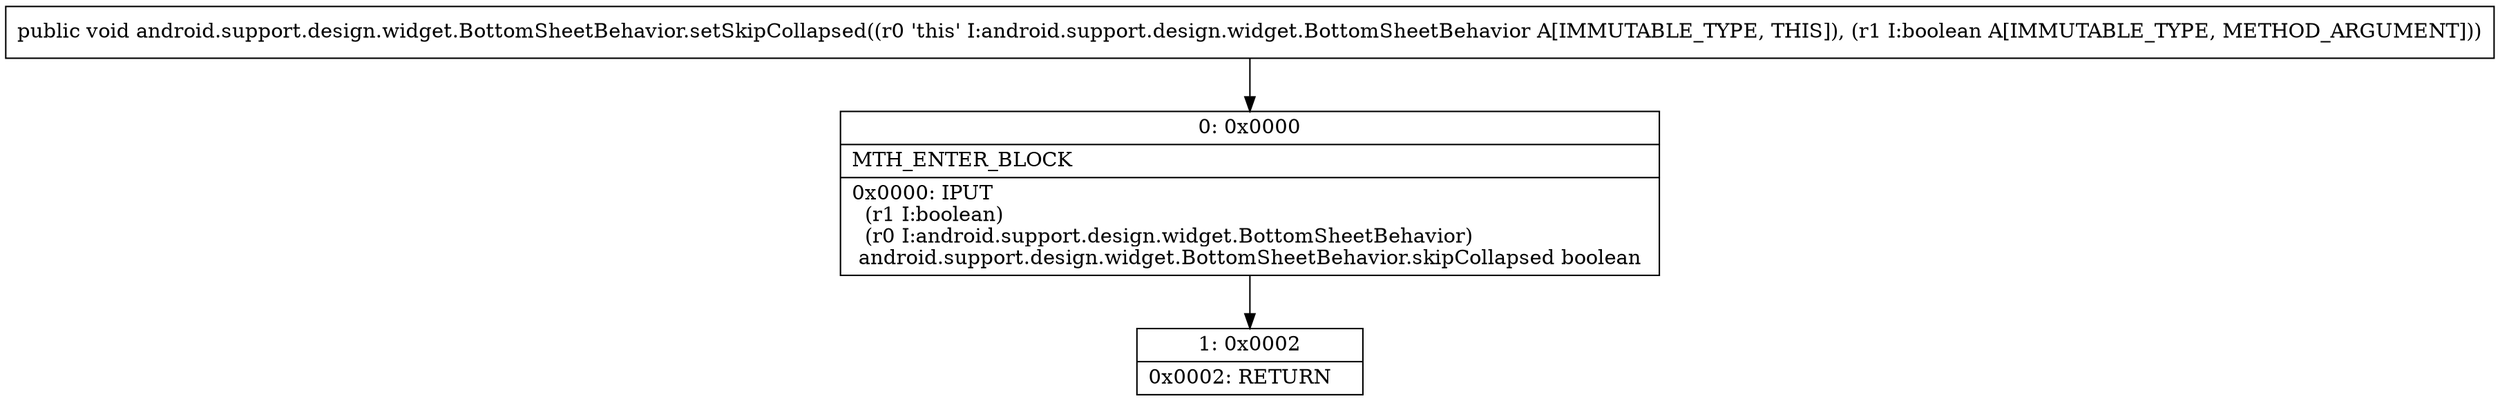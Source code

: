 digraph "CFG forandroid.support.design.widget.BottomSheetBehavior.setSkipCollapsed(Z)V" {
Node_0 [shape=record,label="{0\:\ 0x0000|MTH_ENTER_BLOCK\l|0x0000: IPUT  \l  (r1 I:boolean)\l  (r0 I:android.support.design.widget.BottomSheetBehavior)\l android.support.design.widget.BottomSheetBehavior.skipCollapsed boolean \l}"];
Node_1 [shape=record,label="{1\:\ 0x0002|0x0002: RETURN   \l}"];
MethodNode[shape=record,label="{public void android.support.design.widget.BottomSheetBehavior.setSkipCollapsed((r0 'this' I:android.support.design.widget.BottomSheetBehavior A[IMMUTABLE_TYPE, THIS]), (r1 I:boolean A[IMMUTABLE_TYPE, METHOD_ARGUMENT])) }"];
MethodNode -> Node_0;
Node_0 -> Node_1;
}

